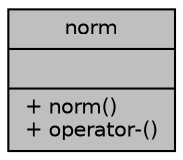 digraph "norm"
{
  edge [fontname="Helvetica",fontsize="10",labelfontname="Helvetica",labelfontsize="10"];
  node [fontname="Helvetica",fontsize="10",shape=record];
  Node1 [label="{norm\n||+ norm()\l+ operator-()\l}",height=0.2,width=0.4,color="black", fillcolor="grey75", style="filled", fontcolor="black"];
}

